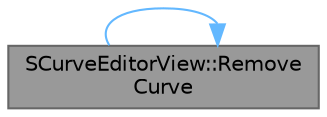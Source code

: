 digraph "SCurveEditorView::RemoveCurve"
{
 // INTERACTIVE_SVG=YES
 // LATEX_PDF_SIZE
  bgcolor="transparent";
  edge [fontname=Helvetica,fontsize=10,labelfontname=Helvetica,labelfontsize=10];
  node [fontname=Helvetica,fontsize=10,shape=box,height=0.2,width=0.4];
  rankdir="LR";
  Node1 [id="Node000001",label="SCurveEditorView::Remove\lCurve",height=0.2,width=0.4,color="gray40", fillcolor="grey60", style="filled", fontcolor="black",tooltip="Add a curve from this view."];
  Node1 -> Node1 [id="edge1_Node000001_Node000001",color="steelblue1",style="solid",tooltip=" "];
}
